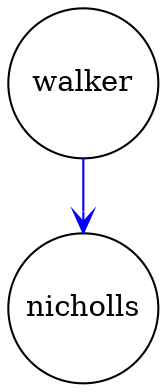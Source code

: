 digraph outcome_walker_nicholls { 
 K=0.6 
 "walker" -> { "nicholls" } [color="blue", arrowhead="vee", penwidth=1, href="#307"]; 
 "walker" [shape="circle", fixedsize="true", height=1, width=1, style="filled", fillcolor="white", href="#walker"]; 
 "nicholls" [shape="circle", fixedsize="true", height=1, width=1, style="filled", fillcolor="white", href="#nicholls"]; 

}